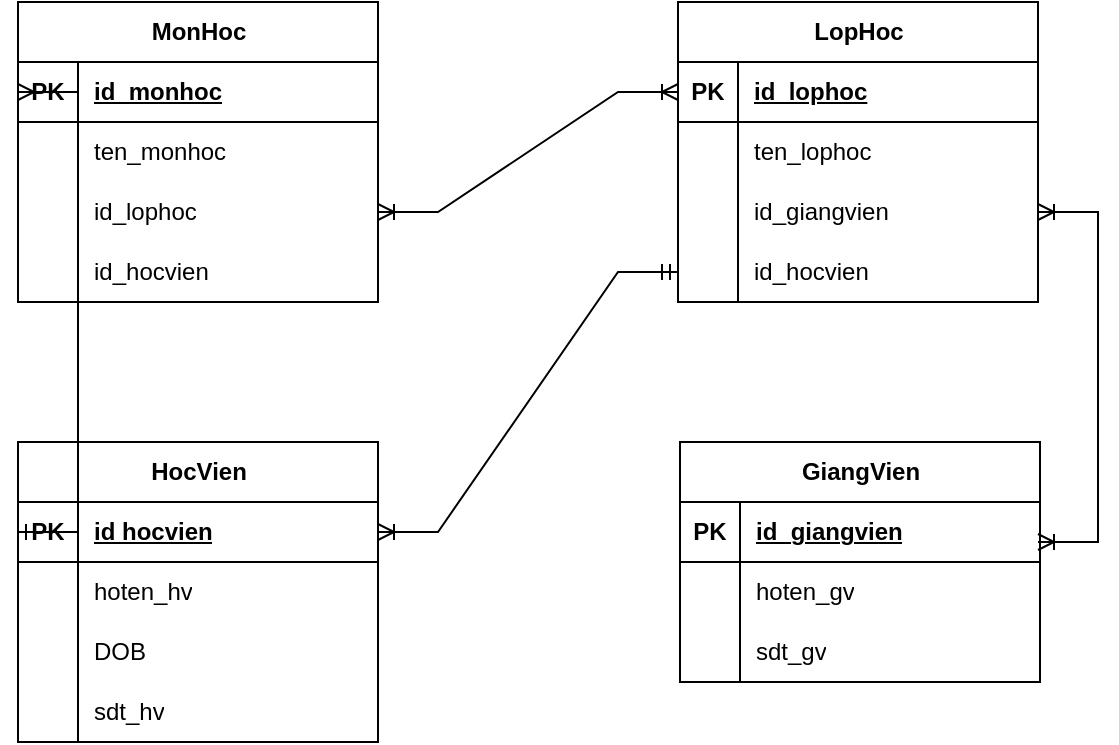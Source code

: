 <mxfile version="21.8.2" type="github">
  <diagram name="Trang-1" id="ycTkL8QWKRCISzqURPBX">
    <mxGraphModel dx="794" dy="424" grid="1" gridSize="10" guides="1" tooltips="1" connect="1" arrows="1" fold="1" page="1" pageScale="1" pageWidth="827" pageHeight="1169" math="0" shadow="0">
      <root>
        <mxCell id="0" />
        <mxCell id="1" parent="0" />
        <mxCell id="KkP-l0u6M25fU2_jqeRx-1" value="MonHoc" style="shape=table;startSize=30;container=1;collapsible=1;childLayout=tableLayout;fixedRows=1;rowLines=0;fontStyle=1;align=center;resizeLast=1;html=1;" parent="1" vertex="1">
          <mxGeometry x="80" y="660" width="180" height="150" as="geometry" />
        </mxCell>
        <mxCell id="KkP-l0u6M25fU2_jqeRx-2" value="" style="shape=tableRow;horizontal=0;startSize=0;swimlaneHead=0;swimlaneBody=0;fillColor=none;collapsible=0;dropTarget=0;points=[[0,0.5],[1,0.5]];portConstraint=eastwest;top=0;left=0;right=0;bottom=1;" parent="KkP-l0u6M25fU2_jqeRx-1" vertex="1">
          <mxGeometry y="30" width="180" height="30" as="geometry" />
        </mxCell>
        <mxCell id="KkP-l0u6M25fU2_jqeRx-3" value="PK" style="shape=partialRectangle;connectable=0;fillColor=none;top=0;left=0;bottom=0;right=0;fontStyle=1;overflow=hidden;whiteSpace=wrap;html=1;" parent="KkP-l0u6M25fU2_jqeRx-2" vertex="1">
          <mxGeometry width="30" height="30" as="geometry">
            <mxRectangle width="30" height="30" as="alternateBounds" />
          </mxGeometry>
        </mxCell>
        <mxCell id="KkP-l0u6M25fU2_jqeRx-4" value="id_monhoc" style="shape=partialRectangle;connectable=0;fillColor=none;top=0;left=0;bottom=0;right=0;align=left;spacingLeft=6;fontStyle=5;overflow=hidden;whiteSpace=wrap;html=1;" parent="KkP-l0u6M25fU2_jqeRx-2" vertex="1">
          <mxGeometry x="30" width="150" height="30" as="geometry">
            <mxRectangle width="150" height="30" as="alternateBounds" />
          </mxGeometry>
        </mxCell>
        <mxCell id="KkP-l0u6M25fU2_jqeRx-5" value="" style="shape=tableRow;horizontal=0;startSize=0;swimlaneHead=0;swimlaneBody=0;fillColor=none;collapsible=0;dropTarget=0;points=[[0,0.5],[1,0.5]];portConstraint=eastwest;top=0;left=0;right=0;bottom=0;" parent="KkP-l0u6M25fU2_jqeRx-1" vertex="1">
          <mxGeometry y="60" width="180" height="30" as="geometry" />
        </mxCell>
        <mxCell id="KkP-l0u6M25fU2_jqeRx-6" value="" style="shape=partialRectangle;connectable=0;fillColor=none;top=0;left=0;bottom=0;right=0;editable=1;overflow=hidden;whiteSpace=wrap;html=1;" parent="KkP-l0u6M25fU2_jqeRx-5" vertex="1">
          <mxGeometry width="30" height="30" as="geometry">
            <mxRectangle width="30" height="30" as="alternateBounds" />
          </mxGeometry>
        </mxCell>
        <mxCell id="KkP-l0u6M25fU2_jqeRx-7" value="ten_monhoc" style="shape=partialRectangle;connectable=0;fillColor=none;top=0;left=0;bottom=0;right=0;align=left;spacingLeft=6;overflow=hidden;whiteSpace=wrap;html=1;" parent="KkP-l0u6M25fU2_jqeRx-5" vertex="1">
          <mxGeometry x="30" width="150" height="30" as="geometry">
            <mxRectangle width="150" height="30" as="alternateBounds" />
          </mxGeometry>
        </mxCell>
        <mxCell id="KkP-l0u6M25fU2_jqeRx-8" value="" style="shape=tableRow;horizontal=0;startSize=0;swimlaneHead=0;swimlaneBody=0;fillColor=none;collapsible=0;dropTarget=0;points=[[0,0.5],[1,0.5]];portConstraint=eastwest;top=0;left=0;right=0;bottom=0;" parent="KkP-l0u6M25fU2_jqeRx-1" vertex="1">
          <mxGeometry y="90" width="180" height="30" as="geometry" />
        </mxCell>
        <mxCell id="KkP-l0u6M25fU2_jqeRx-9" value="" style="shape=partialRectangle;connectable=0;fillColor=none;top=0;left=0;bottom=0;right=0;editable=1;overflow=hidden;whiteSpace=wrap;html=1;" parent="KkP-l0u6M25fU2_jqeRx-8" vertex="1">
          <mxGeometry width="30" height="30" as="geometry">
            <mxRectangle width="30" height="30" as="alternateBounds" />
          </mxGeometry>
        </mxCell>
        <mxCell id="KkP-l0u6M25fU2_jqeRx-10" value="id_lophoc" style="shape=partialRectangle;connectable=0;fillColor=none;top=0;left=0;bottom=0;right=0;align=left;spacingLeft=6;overflow=hidden;whiteSpace=wrap;html=1;" parent="KkP-l0u6M25fU2_jqeRx-8" vertex="1">
          <mxGeometry x="30" width="150" height="30" as="geometry">
            <mxRectangle width="150" height="30" as="alternateBounds" />
          </mxGeometry>
        </mxCell>
        <mxCell id="KkP-l0u6M25fU2_jqeRx-11" value="" style="shape=tableRow;horizontal=0;startSize=0;swimlaneHead=0;swimlaneBody=0;fillColor=none;collapsible=0;dropTarget=0;points=[[0,0.5],[1,0.5]];portConstraint=eastwest;top=0;left=0;right=0;bottom=0;" parent="KkP-l0u6M25fU2_jqeRx-1" vertex="1">
          <mxGeometry y="120" width="180" height="30" as="geometry" />
        </mxCell>
        <mxCell id="KkP-l0u6M25fU2_jqeRx-12" value="" style="shape=partialRectangle;connectable=0;fillColor=none;top=0;left=0;bottom=0;right=0;editable=1;overflow=hidden;whiteSpace=wrap;html=1;" parent="KkP-l0u6M25fU2_jqeRx-11" vertex="1">
          <mxGeometry width="30" height="30" as="geometry">
            <mxRectangle width="30" height="30" as="alternateBounds" />
          </mxGeometry>
        </mxCell>
        <mxCell id="KkP-l0u6M25fU2_jqeRx-13" value="id_hocvien" style="shape=partialRectangle;connectable=0;fillColor=none;top=0;left=0;bottom=0;right=0;align=left;spacingLeft=6;overflow=hidden;whiteSpace=wrap;html=1;" parent="KkP-l0u6M25fU2_jqeRx-11" vertex="1">
          <mxGeometry x="30" width="150" height="30" as="geometry">
            <mxRectangle width="150" height="30" as="alternateBounds" />
          </mxGeometry>
        </mxCell>
        <mxCell id="KkP-l0u6M25fU2_jqeRx-14" value="LopHoc" style="shape=table;startSize=30;container=1;collapsible=1;childLayout=tableLayout;fixedRows=1;rowLines=0;fontStyle=1;align=center;resizeLast=1;html=1;" parent="1" vertex="1">
          <mxGeometry x="410" y="660" width="180" height="150" as="geometry" />
        </mxCell>
        <mxCell id="KkP-l0u6M25fU2_jqeRx-15" value="" style="shape=tableRow;horizontal=0;startSize=0;swimlaneHead=0;swimlaneBody=0;fillColor=none;collapsible=0;dropTarget=0;points=[[0,0.5],[1,0.5]];portConstraint=eastwest;top=0;left=0;right=0;bottom=1;" parent="KkP-l0u6M25fU2_jqeRx-14" vertex="1">
          <mxGeometry y="30" width="180" height="30" as="geometry" />
        </mxCell>
        <mxCell id="KkP-l0u6M25fU2_jqeRx-16" value="PK" style="shape=partialRectangle;connectable=0;fillColor=none;top=0;left=0;bottom=0;right=0;fontStyle=1;overflow=hidden;whiteSpace=wrap;html=1;" parent="KkP-l0u6M25fU2_jqeRx-15" vertex="1">
          <mxGeometry width="30" height="30" as="geometry">
            <mxRectangle width="30" height="30" as="alternateBounds" />
          </mxGeometry>
        </mxCell>
        <mxCell id="KkP-l0u6M25fU2_jqeRx-17" value="id_lophoc" style="shape=partialRectangle;connectable=0;fillColor=none;top=0;left=0;bottom=0;right=0;align=left;spacingLeft=6;fontStyle=5;overflow=hidden;whiteSpace=wrap;html=1;" parent="KkP-l0u6M25fU2_jqeRx-15" vertex="1">
          <mxGeometry x="30" width="150" height="30" as="geometry">
            <mxRectangle width="150" height="30" as="alternateBounds" />
          </mxGeometry>
        </mxCell>
        <mxCell id="KkP-l0u6M25fU2_jqeRx-18" value="" style="shape=tableRow;horizontal=0;startSize=0;swimlaneHead=0;swimlaneBody=0;fillColor=none;collapsible=0;dropTarget=0;points=[[0,0.5],[1,0.5]];portConstraint=eastwest;top=0;left=0;right=0;bottom=0;" parent="KkP-l0u6M25fU2_jqeRx-14" vertex="1">
          <mxGeometry y="60" width="180" height="30" as="geometry" />
        </mxCell>
        <mxCell id="KkP-l0u6M25fU2_jqeRx-19" value="" style="shape=partialRectangle;connectable=0;fillColor=none;top=0;left=0;bottom=0;right=0;editable=1;overflow=hidden;whiteSpace=wrap;html=1;" parent="KkP-l0u6M25fU2_jqeRx-18" vertex="1">
          <mxGeometry width="30" height="30" as="geometry">
            <mxRectangle width="30" height="30" as="alternateBounds" />
          </mxGeometry>
        </mxCell>
        <mxCell id="KkP-l0u6M25fU2_jqeRx-20" value="ten_lophoc" style="shape=partialRectangle;connectable=0;fillColor=none;top=0;left=0;bottom=0;right=0;align=left;spacingLeft=6;overflow=hidden;whiteSpace=wrap;html=1;" parent="KkP-l0u6M25fU2_jqeRx-18" vertex="1">
          <mxGeometry x="30" width="150" height="30" as="geometry">
            <mxRectangle width="150" height="30" as="alternateBounds" />
          </mxGeometry>
        </mxCell>
        <mxCell id="KkP-l0u6M25fU2_jqeRx-21" value="" style="shape=tableRow;horizontal=0;startSize=0;swimlaneHead=0;swimlaneBody=0;fillColor=none;collapsible=0;dropTarget=0;points=[[0,0.5],[1,0.5]];portConstraint=eastwest;top=0;left=0;right=0;bottom=0;" parent="KkP-l0u6M25fU2_jqeRx-14" vertex="1">
          <mxGeometry y="90" width="180" height="30" as="geometry" />
        </mxCell>
        <mxCell id="KkP-l0u6M25fU2_jqeRx-22" value="" style="shape=partialRectangle;connectable=0;fillColor=none;top=0;left=0;bottom=0;right=0;editable=1;overflow=hidden;whiteSpace=wrap;html=1;" parent="KkP-l0u6M25fU2_jqeRx-21" vertex="1">
          <mxGeometry width="30" height="30" as="geometry">
            <mxRectangle width="30" height="30" as="alternateBounds" />
          </mxGeometry>
        </mxCell>
        <mxCell id="KkP-l0u6M25fU2_jqeRx-23" value="id_giangvien" style="shape=partialRectangle;connectable=0;fillColor=none;top=0;left=0;bottom=0;right=0;align=left;spacingLeft=6;overflow=hidden;whiteSpace=wrap;html=1;" parent="KkP-l0u6M25fU2_jqeRx-21" vertex="1">
          <mxGeometry x="30" width="150" height="30" as="geometry">
            <mxRectangle width="150" height="30" as="alternateBounds" />
          </mxGeometry>
        </mxCell>
        <mxCell id="KkP-l0u6M25fU2_jqeRx-24" value="" style="shape=tableRow;horizontal=0;startSize=0;swimlaneHead=0;swimlaneBody=0;fillColor=none;collapsible=0;dropTarget=0;points=[[0,0.5],[1,0.5]];portConstraint=eastwest;top=0;left=0;right=0;bottom=0;" parent="KkP-l0u6M25fU2_jqeRx-14" vertex="1">
          <mxGeometry y="120" width="180" height="30" as="geometry" />
        </mxCell>
        <mxCell id="KkP-l0u6M25fU2_jqeRx-25" value="" style="shape=partialRectangle;connectable=0;fillColor=none;top=0;left=0;bottom=0;right=0;editable=1;overflow=hidden;whiteSpace=wrap;html=1;" parent="KkP-l0u6M25fU2_jqeRx-24" vertex="1">
          <mxGeometry width="30" height="30" as="geometry">
            <mxRectangle width="30" height="30" as="alternateBounds" />
          </mxGeometry>
        </mxCell>
        <mxCell id="KkP-l0u6M25fU2_jqeRx-26" value="id_hocvien" style="shape=partialRectangle;connectable=0;fillColor=none;top=0;left=0;bottom=0;right=0;align=left;spacingLeft=6;overflow=hidden;whiteSpace=wrap;html=1;" parent="KkP-l0u6M25fU2_jqeRx-24" vertex="1">
          <mxGeometry x="30" width="150" height="30" as="geometry">
            <mxRectangle width="150" height="30" as="alternateBounds" />
          </mxGeometry>
        </mxCell>
        <mxCell id="KkP-l0u6M25fU2_jqeRx-40" value="GiangVien" style="shape=table;startSize=30;container=1;collapsible=1;childLayout=tableLayout;fixedRows=1;rowLines=0;fontStyle=1;align=center;resizeLast=1;html=1;" parent="1" vertex="1">
          <mxGeometry x="411" y="880" width="180" height="120" as="geometry" />
        </mxCell>
        <mxCell id="KkP-l0u6M25fU2_jqeRx-41" value="" style="shape=tableRow;horizontal=0;startSize=0;swimlaneHead=0;swimlaneBody=0;fillColor=none;collapsible=0;dropTarget=0;points=[[0,0.5],[1,0.5]];portConstraint=eastwest;top=0;left=0;right=0;bottom=1;" parent="KkP-l0u6M25fU2_jqeRx-40" vertex="1">
          <mxGeometry y="30" width="180" height="30" as="geometry" />
        </mxCell>
        <mxCell id="KkP-l0u6M25fU2_jqeRx-42" value="PK" style="shape=partialRectangle;connectable=0;fillColor=none;top=0;left=0;bottom=0;right=0;fontStyle=1;overflow=hidden;whiteSpace=wrap;html=1;" parent="KkP-l0u6M25fU2_jqeRx-41" vertex="1">
          <mxGeometry width="30" height="30" as="geometry">
            <mxRectangle width="30" height="30" as="alternateBounds" />
          </mxGeometry>
        </mxCell>
        <mxCell id="KkP-l0u6M25fU2_jqeRx-43" value="id_giangvien" style="shape=partialRectangle;connectable=0;fillColor=none;top=0;left=0;bottom=0;right=0;align=left;spacingLeft=6;fontStyle=5;overflow=hidden;whiteSpace=wrap;html=1;" parent="KkP-l0u6M25fU2_jqeRx-41" vertex="1">
          <mxGeometry x="30" width="150" height="30" as="geometry">
            <mxRectangle width="150" height="30" as="alternateBounds" />
          </mxGeometry>
        </mxCell>
        <mxCell id="KkP-l0u6M25fU2_jqeRx-44" value="" style="shape=tableRow;horizontal=0;startSize=0;swimlaneHead=0;swimlaneBody=0;fillColor=none;collapsible=0;dropTarget=0;points=[[0,0.5],[1,0.5]];portConstraint=eastwest;top=0;left=0;right=0;bottom=0;" parent="KkP-l0u6M25fU2_jqeRx-40" vertex="1">
          <mxGeometry y="60" width="180" height="30" as="geometry" />
        </mxCell>
        <mxCell id="KkP-l0u6M25fU2_jqeRx-45" value="" style="shape=partialRectangle;connectable=0;fillColor=none;top=0;left=0;bottom=0;right=0;editable=1;overflow=hidden;whiteSpace=wrap;html=1;" parent="KkP-l0u6M25fU2_jqeRx-44" vertex="1">
          <mxGeometry width="30" height="30" as="geometry">
            <mxRectangle width="30" height="30" as="alternateBounds" />
          </mxGeometry>
        </mxCell>
        <mxCell id="KkP-l0u6M25fU2_jqeRx-46" value="hoten_gv" style="shape=partialRectangle;connectable=0;fillColor=none;top=0;left=0;bottom=0;right=0;align=left;spacingLeft=6;overflow=hidden;whiteSpace=wrap;html=1;" parent="KkP-l0u6M25fU2_jqeRx-44" vertex="1">
          <mxGeometry x="30" width="150" height="30" as="geometry">
            <mxRectangle width="150" height="30" as="alternateBounds" />
          </mxGeometry>
        </mxCell>
        <mxCell id="KkP-l0u6M25fU2_jqeRx-50" value="" style="shape=tableRow;horizontal=0;startSize=0;swimlaneHead=0;swimlaneBody=0;fillColor=none;collapsible=0;dropTarget=0;points=[[0,0.5],[1,0.5]];portConstraint=eastwest;top=0;left=0;right=0;bottom=0;" parent="KkP-l0u6M25fU2_jqeRx-40" vertex="1">
          <mxGeometry y="90" width="180" height="30" as="geometry" />
        </mxCell>
        <mxCell id="KkP-l0u6M25fU2_jqeRx-51" value="" style="shape=partialRectangle;connectable=0;fillColor=none;top=0;left=0;bottom=0;right=0;editable=1;overflow=hidden;whiteSpace=wrap;html=1;" parent="KkP-l0u6M25fU2_jqeRx-50" vertex="1">
          <mxGeometry width="30" height="30" as="geometry">
            <mxRectangle width="30" height="30" as="alternateBounds" />
          </mxGeometry>
        </mxCell>
        <mxCell id="KkP-l0u6M25fU2_jqeRx-52" value="sdt_gv" style="shape=partialRectangle;connectable=0;fillColor=none;top=0;left=0;bottom=0;right=0;align=left;spacingLeft=6;overflow=hidden;whiteSpace=wrap;html=1;" parent="KkP-l0u6M25fU2_jqeRx-50" vertex="1">
          <mxGeometry x="30" width="150" height="30" as="geometry">
            <mxRectangle width="150" height="30" as="alternateBounds" />
          </mxGeometry>
        </mxCell>
        <mxCell id="KkP-l0u6M25fU2_jqeRx-53" value="HocVien" style="shape=table;startSize=30;container=1;collapsible=1;childLayout=tableLayout;fixedRows=1;rowLines=0;fontStyle=1;align=center;resizeLast=1;html=1;" parent="1" vertex="1">
          <mxGeometry x="80" y="880" width="180" height="150" as="geometry" />
        </mxCell>
        <mxCell id="KkP-l0u6M25fU2_jqeRx-54" value="" style="shape=tableRow;horizontal=0;startSize=0;swimlaneHead=0;swimlaneBody=0;fillColor=none;collapsible=0;dropTarget=0;points=[[0,0.5],[1,0.5]];portConstraint=eastwest;top=0;left=0;right=0;bottom=1;" parent="KkP-l0u6M25fU2_jqeRx-53" vertex="1">
          <mxGeometry y="30" width="180" height="30" as="geometry" />
        </mxCell>
        <mxCell id="KkP-l0u6M25fU2_jqeRx-55" value="PK" style="shape=partialRectangle;connectable=0;fillColor=none;top=0;left=0;bottom=0;right=0;fontStyle=1;overflow=hidden;whiteSpace=wrap;html=1;" parent="KkP-l0u6M25fU2_jqeRx-54" vertex="1">
          <mxGeometry width="30" height="30" as="geometry">
            <mxRectangle width="30" height="30" as="alternateBounds" />
          </mxGeometry>
        </mxCell>
        <mxCell id="KkP-l0u6M25fU2_jqeRx-56" value="id hocvien" style="shape=partialRectangle;connectable=0;fillColor=none;top=0;left=0;bottom=0;right=0;align=left;spacingLeft=6;fontStyle=5;overflow=hidden;whiteSpace=wrap;html=1;" parent="KkP-l0u6M25fU2_jqeRx-54" vertex="1">
          <mxGeometry x="30" width="150" height="30" as="geometry">
            <mxRectangle width="150" height="30" as="alternateBounds" />
          </mxGeometry>
        </mxCell>
        <mxCell id="KkP-l0u6M25fU2_jqeRx-57" value="" style="shape=tableRow;horizontal=0;startSize=0;swimlaneHead=0;swimlaneBody=0;fillColor=none;collapsible=0;dropTarget=0;points=[[0,0.5],[1,0.5]];portConstraint=eastwest;top=0;left=0;right=0;bottom=0;" parent="KkP-l0u6M25fU2_jqeRx-53" vertex="1">
          <mxGeometry y="60" width="180" height="30" as="geometry" />
        </mxCell>
        <mxCell id="KkP-l0u6M25fU2_jqeRx-58" value="" style="shape=partialRectangle;connectable=0;fillColor=none;top=0;left=0;bottom=0;right=0;editable=1;overflow=hidden;whiteSpace=wrap;html=1;" parent="KkP-l0u6M25fU2_jqeRx-57" vertex="1">
          <mxGeometry width="30" height="30" as="geometry">
            <mxRectangle width="30" height="30" as="alternateBounds" />
          </mxGeometry>
        </mxCell>
        <mxCell id="KkP-l0u6M25fU2_jqeRx-59" value="hoten_hv" style="shape=partialRectangle;connectable=0;fillColor=none;top=0;left=0;bottom=0;right=0;align=left;spacingLeft=6;overflow=hidden;whiteSpace=wrap;html=1;" parent="KkP-l0u6M25fU2_jqeRx-57" vertex="1">
          <mxGeometry x="30" width="150" height="30" as="geometry">
            <mxRectangle width="150" height="30" as="alternateBounds" />
          </mxGeometry>
        </mxCell>
        <mxCell id="KkP-l0u6M25fU2_jqeRx-60" value="" style="shape=tableRow;horizontal=0;startSize=0;swimlaneHead=0;swimlaneBody=0;fillColor=none;collapsible=0;dropTarget=0;points=[[0,0.5],[1,0.5]];portConstraint=eastwest;top=0;left=0;right=0;bottom=0;" parent="KkP-l0u6M25fU2_jqeRx-53" vertex="1">
          <mxGeometry y="90" width="180" height="30" as="geometry" />
        </mxCell>
        <mxCell id="KkP-l0u6M25fU2_jqeRx-61" value="" style="shape=partialRectangle;connectable=0;fillColor=none;top=0;left=0;bottom=0;right=0;editable=1;overflow=hidden;whiteSpace=wrap;html=1;" parent="KkP-l0u6M25fU2_jqeRx-60" vertex="1">
          <mxGeometry width="30" height="30" as="geometry">
            <mxRectangle width="30" height="30" as="alternateBounds" />
          </mxGeometry>
        </mxCell>
        <mxCell id="KkP-l0u6M25fU2_jqeRx-62" value="DOB" style="shape=partialRectangle;connectable=0;fillColor=none;top=0;left=0;bottom=0;right=0;align=left;spacingLeft=6;overflow=hidden;whiteSpace=wrap;html=1;" parent="KkP-l0u6M25fU2_jqeRx-60" vertex="1">
          <mxGeometry x="30" width="150" height="30" as="geometry">
            <mxRectangle width="150" height="30" as="alternateBounds" />
          </mxGeometry>
        </mxCell>
        <mxCell id="KkP-l0u6M25fU2_jqeRx-63" value="" style="shape=tableRow;horizontal=0;startSize=0;swimlaneHead=0;swimlaneBody=0;fillColor=none;collapsible=0;dropTarget=0;points=[[0,0.5],[1,0.5]];portConstraint=eastwest;top=0;left=0;right=0;bottom=0;" parent="KkP-l0u6M25fU2_jqeRx-53" vertex="1">
          <mxGeometry y="120" width="180" height="30" as="geometry" />
        </mxCell>
        <mxCell id="KkP-l0u6M25fU2_jqeRx-64" value="" style="shape=partialRectangle;connectable=0;fillColor=none;top=0;left=0;bottom=0;right=0;editable=1;overflow=hidden;whiteSpace=wrap;html=1;" parent="KkP-l0u6M25fU2_jqeRx-63" vertex="1">
          <mxGeometry width="30" height="30" as="geometry">
            <mxRectangle width="30" height="30" as="alternateBounds" />
          </mxGeometry>
        </mxCell>
        <mxCell id="KkP-l0u6M25fU2_jqeRx-65" value="sdt_hv" style="shape=partialRectangle;connectable=0;fillColor=none;top=0;left=0;bottom=0;right=0;align=left;spacingLeft=6;overflow=hidden;whiteSpace=wrap;html=1;" parent="KkP-l0u6M25fU2_jqeRx-63" vertex="1">
          <mxGeometry x="30" width="150" height="30" as="geometry">
            <mxRectangle width="150" height="30" as="alternateBounds" />
          </mxGeometry>
        </mxCell>
        <mxCell id="NN-MjYDtJaOoqBP11HvV-4" value="" style="edgeStyle=entityRelationEdgeStyle;fontSize=12;html=1;endArrow=ERoneToMany;startArrow=ERoneToMany;rounded=0;entryX=1;entryY=0.5;entryDx=0;entryDy=0;" edge="1" parent="1" target="KkP-l0u6M25fU2_jqeRx-21">
          <mxGeometry width="100" height="100" relative="1" as="geometry">
            <mxPoint x="590" y="930" as="sourcePoint" />
            <mxPoint x="460" y="800" as="targetPoint" />
          </mxGeometry>
        </mxCell>
        <mxCell id="NN-MjYDtJaOoqBP11HvV-5" value="" style="edgeStyle=entityRelationEdgeStyle;fontSize=12;html=1;endArrow=ERoneToMany;startArrow=ERmandOne;rounded=0;entryX=1;entryY=0.5;entryDx=0;entryDy=0;exitX=0;exitY=0.5;exitDx=0;exitDy=0;" edge="1" parent="1" source="KkP-l0u6M25fU2_jqeRx-24" target="KkP-l0u6M25fU2_jqeRx-54">
          <mxGeometry width="100" height="100" relative="1" as="geometry">
            <mxPoint x="360" y="900" as="sourcePoint" />
            <mxPoint x="460" y="800" as="targetPoint" />
          </mxGeometry>
        </mxCell>
        <mxCell id="NN-MjYDtJaOoqBP11HvV-6" value="" style="edgeStyle=entityRelationEdgeStyle;fontSize=12;html=1;endArrow=ERoneToMany;startArrow=ERoneToMany;rounded=0;entryX=1;entryY=0.5;entryDx=0;entryDy=0;exitX=0;exitY=0.5;exitDx=0;exitDy=0;" edge="1" parent="1" source="KkP-l0u6M25fU2_jqeRx-15" target="KkP-l0u6M25fU2_jqeRx-8">
          <mxGeometry width="100" height="100" relative="1" as="geometry">
            <mxPoint x="600" y="940" as="sourcePoint" />
            <mxPoint x="600" y="775" as="targetPoint" />
          </mxGeometry>
        </mxCell>
        <mxCell id="NN-MjYDtJaOoqBP11HvV-9" value="" style="edgeStyle=entityRelationEdgeStyle;fontSize=12;html=1;endArrow=ERoneToMany;startArrow=ERmandOne;rounded=0;exitX=0;exitY=0.5;exitDx=0;exitDy=0;entryX=0;entryY=0.5;entryDx=0;entryDy=0;" edge="1" parent="1" source="KkP-l0u6M25fU2_jqeRx-54" target="KkP-l0u6M25fU2_jqeRx-2">
          <mxGeometry width="100" height="100" relative="1" as="geometry">
            <mxPoint x="30" y="930" as="sourcePoint" />
            <mxPoint x="60" y="700" as="targetPoint" />
            <Array as="points">
              <mxPoint x="20" y="860" />
              <mxPoint x="90" y="830" />
              <mxPoint x="10" y="870" />
              <mxPoint x="40" y="840" />
            </Array>
          </mxGeometry>
        </mxCell>
      </root>
    </mxGraphModel>
  </diagram>
</mxfile>
